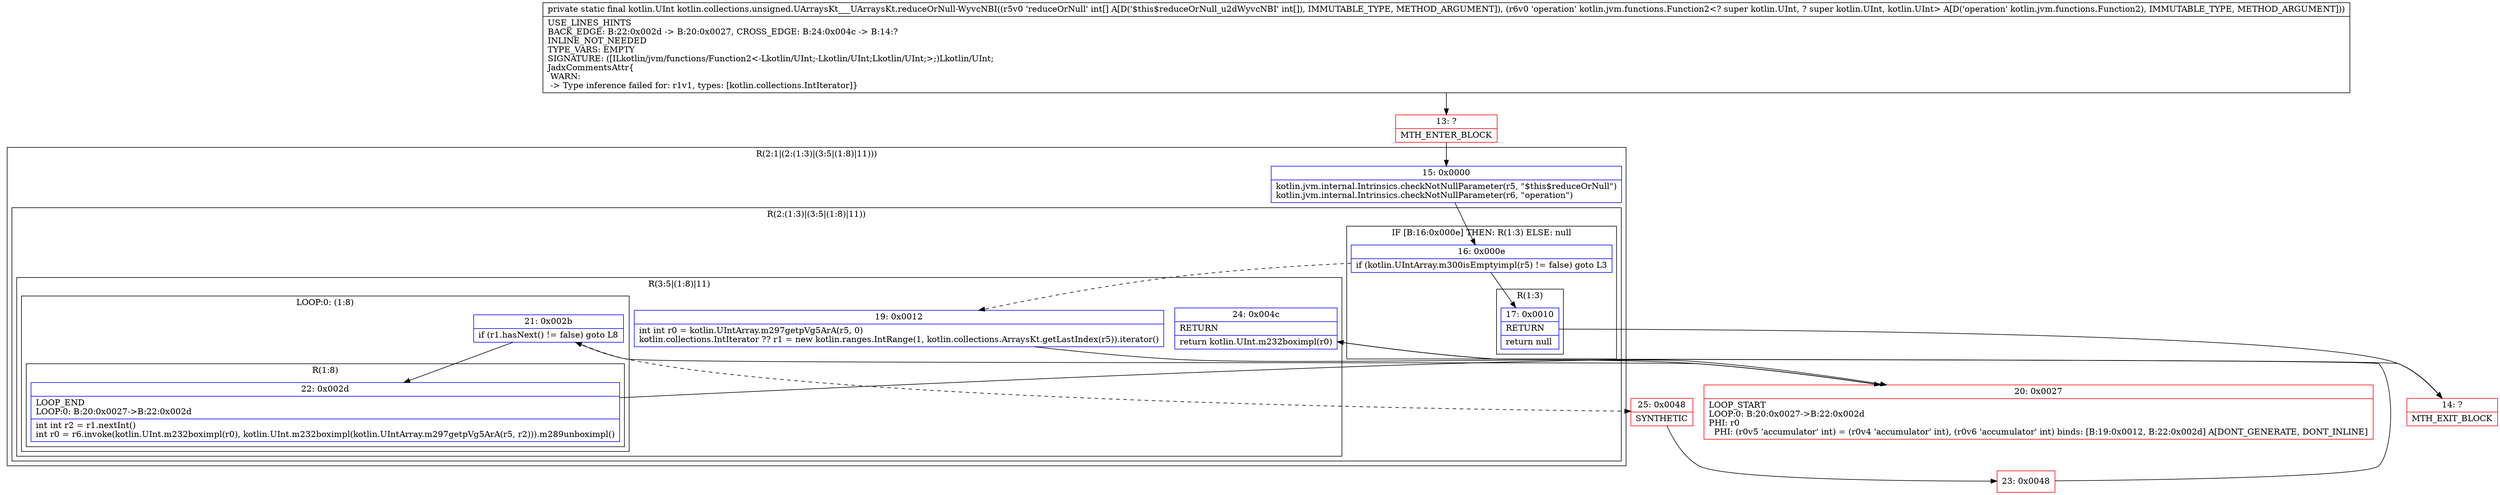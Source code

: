 digraph "CFG forkotlin.collections.unsigned.UArraysKt___UArraysKt.reduceOrNull\-WyvcNBI([ILkotlin\/jvm\/functions\/Function2;)Lkotlin\/UInt;" {
subgraph cluster_Region_1804643480 {
label = "R(2:1|(2:(1:3)|(3:5|(1:8)|11)))";
node [shape=record,color=blue];
Node_15 [shape=record,label="{15\:\ 0x0000|kotlin.jvm.internal.Intrinsics.checkNotNullParameter(r5, \"$this$reduceOrNull\")\lkotlin.jvm.internal.Intrinsics.checkNotNullParameter(r6, \"operation\")\l}"];
subgraph cluster_Region_653132168 {
label = "R(2:(1:3)|(3:5|(1:8)|11))";
node [shape=record,color=blue];
subgraph cluster_IfRegion_1772412714 {
label = "IF [B:16:0x000e] THEN: R(1:3) ELSE: null";
node [shape=record,color=blue];
Node_16 [shape=record,label="{16\:\ 0x000e|if (kotlin.UIntArray.m300isEmptyimpl(r5) != false) goto L3\l}"];
subgraph cluster_Region_920087894 {
label = "R(1:3)";
node [shape=record,color=blue];
Node_17 [shape=record,label="{17\:\ 0x0010|RETURN\l|return null\l}"];
}
}
subgraph cluster_Region_1859853066 {
label = "R(3:5|(1:8)|11)";
node [shape=record,color=blue];
Node_19 [shape=record,label="{19\:\ 0x0012|int int r0 = kotlin.UIntArray.m297getpVg5ArA(r5, 0)\lkotlin.collections.IntIterator ?? r1 = new kotlin.ranges.IntRange(1, kotlin.collections.ArraysKt.getLastIndex(r5)).iterator()\l}"];
subgraph cluster_LoopRegion_943981555 {
label = "LOOP:0: (1:8)";
node [shape=record,color=blue];
Node_21 [shape=record,label="{21\:\ 0x002b|if (r1.hasNext() != false) goto L8\l}"];
subgraph cluster_Region_1327301914 {
label = "R(1:8)";
node [shape=record,color=blue];
Node_22 [shape=record,label="{22\:\ 0x002d|LOOP_END\lLOOP:0: B:20:0x0027\-\>B:22:0x002d\l|int int r2 = r1.nextInt()\lint r0 = r6.invoke(kotlin.UInt.m232boximpl(r0), kotlin.UInt.m232boximpl(kotlin.UIntArray.m297getpVg5ArA(r5, r2))).m289unboximpl()\l}"];
}
}
Node_24 [shape=record,label="{24\:\ 0x004c|RETURN\l|return kotlin.UInt.m232boximpl(r0)\l}"];
}
}
}
Node_13 [shape=record,color=red,label="{13\:\ ?|MTH_ENTER_BLOCK\l}"];
Node_14 [shape=record,color=red,label="{14\:\ ?|MTH_EXIT_BLOCK\l}"];
Node_20 [shape=record,color=red,label="{20\:\ 0x0027|LOOP_START\lLOOP:0: B:20:0x0027\-\>B:22:0x002d\lPHI: r0 \l  PHI: (r0v5 'accumulator' int) = (r0v4 'accumulator' int), (r0v6 'accumulator' int) binds: [B:19:0x0012, B:22:0x002d] A[DONT_GENERATE, DONT_INLINE]\l}"];
Node_25 [shape=record,color=red,label="{25\:\ 0x0048|SYNTHETIC\l}"];
Node_23 [shape=record,color=red,label="{23\:\ 0x0048}"];
MethodNode[shape=record,label="{private static final kotlin.UInt kotlin.collections.unsigned.UArraysKt___UArraysKt.reduceOrNull\-WyvcNBI((r5v0 'reduceOrNull' int[] A[D('$this$reduceOrNull_u2dWyvcNBI' int[]), IMMUTABLE_TYPE, METHOD_ARGUMENT]), (r6v0 'operation' kotlin.jvm.functions.Function2\<? super kotlin.UInt, ? super kotlin.UInt, kotlin.UInt\> A[D('operation' kotlin.jvm.functions.Function2), IMMUTABLE_TYPE, METHOD_ARGUMENT]))  | USE_LINES_HINTS\lBACK_EDGE: B:22:0x002d \-\> B:20:0x0027, CROSS_EDGE: B:24:0x004c \-\> B:14:?\lINLINE_NOT_NEEDED\lTYPE_VARS: EMPTY\lSIGNATURE: ([ILkotlin\/jvm\/functions\/Function2\<\-Lkotlin\/UInt;\-Lkotlin\/UInt;Lkotlin\/UInt;\>;)Lkotlin\/UInt;\lJadxCommentsAttr\{\l WARN: \l \-\> Type inference failed for: r1v1, types: [kotlin.collections.IntIterator]\}\l}"];
MethodNode -> Node_13;Node_15 -> Node_16;
Node_16 -> Node_17;
Node_16 -> Node_19[style=dashed];
Node_17 -> Node_14;
Node_19 -> Node_20;
Node_21 -> Node_22;
Node_21 -> Node_25[style=dashed];
Node_22 -> Node_20;
Node_24 -> Node_14;
Node_13 -> Node_15;
Node_20 -> Node_21;
Node_25 -> Node_23;
Node_23 -> Node_24;
}

